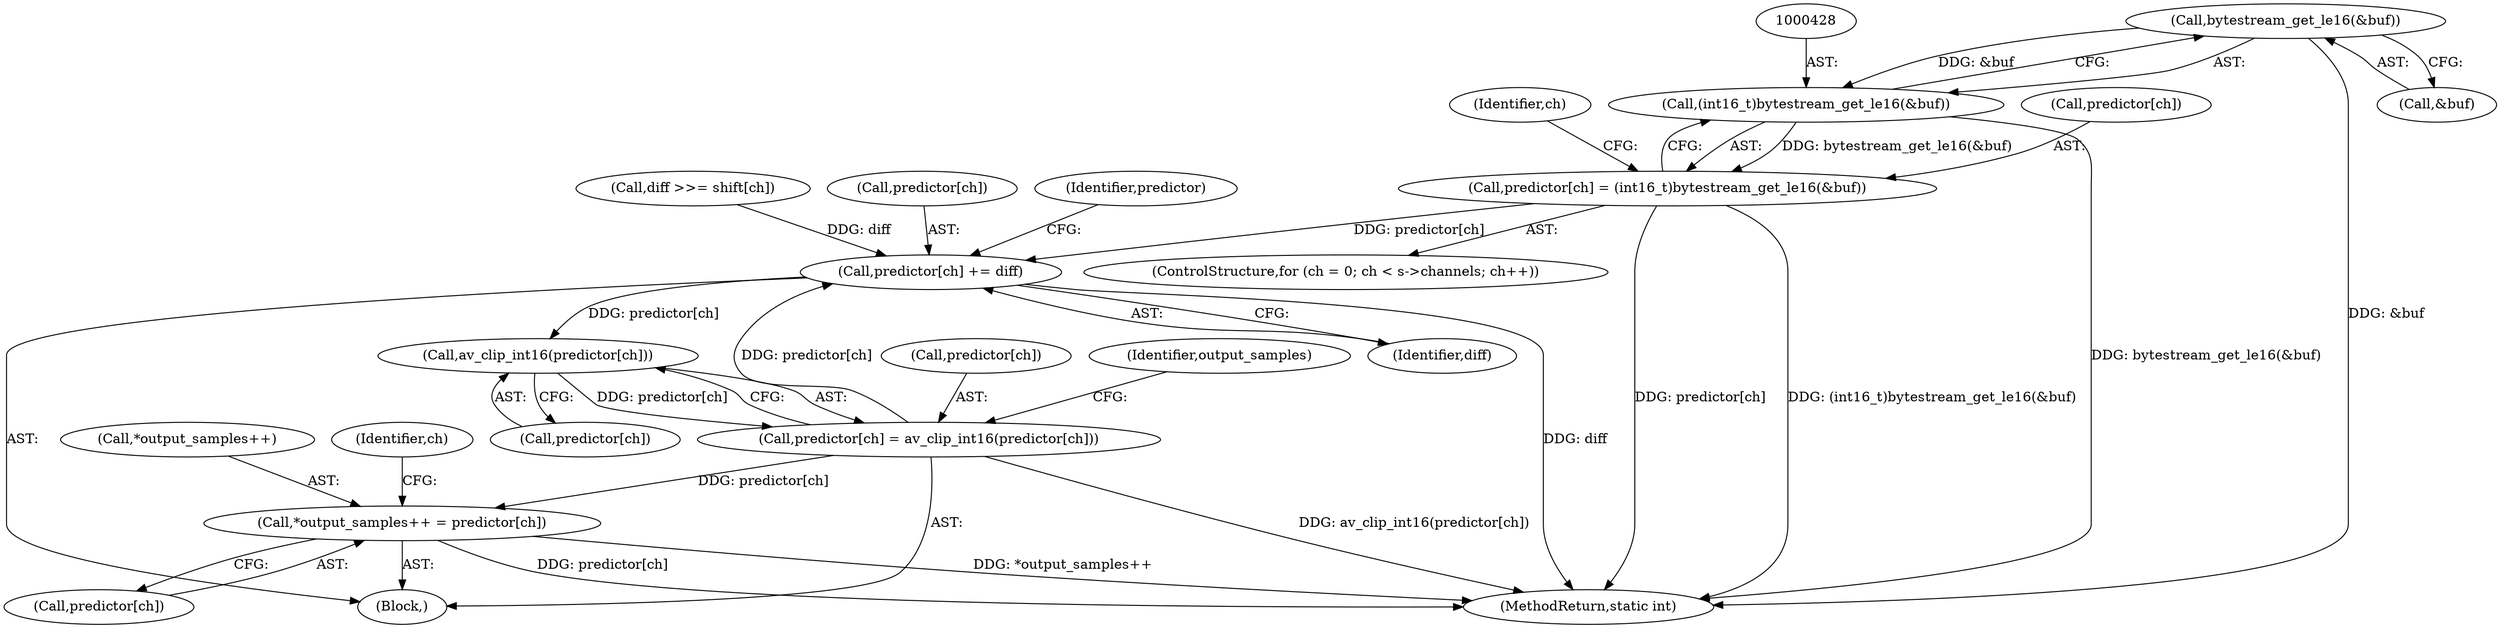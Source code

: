 digraph "0_libav_ce7aee9b733134649a6ce2fa743e51733f33e67e@pointer" {
"1000429" [label="(Call,bytestream_get_le16(&buf))"];
"1000427" [label="(Call,(int16_t)bytestream_get_le16(&buf))"];
"1000423" [label="(Call,predictor[ch] = (int16_t)bytestream_get_le16(&buf))"];
"1000490" [label="(Call,predictor[ch] += diff)"];
"1000499" [label="(Call,av_clip_int16(predictor[ch]))"];
"1000495" [label="(Call,predictor[ch] = av_clip_int16(predictor[ch]))"];
"1000503" [label="(Call,*output_samples++ = predictor[ch])"];
"1000496" [label="(Call,predictor[ch])"];
"1000497" [label="(Identifier,predictor)"];
"1000494" [label="(Identifier,diff)"];
"1000439" [label="(Block,)"];
"1000507" [label="(Call,predictor[ch])"];
"1000504" [label="(Call,*output_samples++)"];
"1000690" [label="(MethodReturn,static int)"];
"1000506" [label="(Identifier,output_samples)"];
"1000511" [label="(Identifier,ch)"];
"1000422" [label="(Identifier,ch)"];
"1000500" [label="(Call,predictor[ch])"];
"1000424" [label="(Call,predictor[ch])"];
"1000427" [label="(Call,(int16_t)bytestream_get_le16(&buf))"];
"1000495" [label="(Call,predictor[ch] = av_clip_int16(predictor[ch]))"];
"1000485" [label="(Call,diff >>= shift[ch])"];
"1000499" [label="(Call,av_clip_int16(predictor[ch]))"];
"1000423" [label="(Call,predictor[ch] = (int16_t)bytestream_get_le16(&buf))"];
"1000491" [label="(Call,predictor[ch])"];
"1000429" [label="(Call,bytestream_get_le16(&buf))"];
"1000430" [label="(Call,&buf)"];
"1000412" [label="(ControlStructure,for (ch = 0; ch < s->channels; ch++))"];
"1000490" [label="(Call,predictor[ch] += diff)"];
"1000503" [label="(Call,*output_samples++ = predictor[ch])"];
"1000429" -> "1000427"  [label="AST: "];
"1000429" -> "1000430"  [label="CFG: "];
"1000430" -> "1000429"  [label="AST: "];
"1000427" -> "1000429"  [label="CFG: "];
"1000429" -> "1000690"  [label="DDG: &buf"];
"1000429" -> "1000427"  [label="DDG: &buf"];
"1000427" -> "1000423"  [label="AST: "];
"1000428" -> "1000427"  [label="AST: "];
"1000423" -> "1000427"  [label="CFG: "];
"1000427" -> "1000690"  [label="DDG: bytestream_get_le16(&buf)"];
"1000427" -> "1000423"  [label="DDG: bytestream_get_le16(&buf)"];
"1000423" -> "1000412"  [label="AST: "];
"1000424" -> "1000423"  [label="AST: "];
"1000422" -> "1000423"  [label="CFG: "];
"1000423" -> "1000690"  [label="DDG: (int16_t)bytestream_get_le16(&buf)"];
"1000423" -> "1000690"  [label="DDG: predictor[ch]"];
"1000423" -> "1000490"  [label="DDG: predictor[ch]"];
"1000490" -> "1000439"  [label="AST: "];
"1000490" -> "1000494"  [label="CFG: "];
"1000491" -> "1000490"  [label="AST: "];
"1000494" -> "1000490"  [label="AST: "];
"1000497" -> "1000490"  [label="CFG: "];
"1000490" -> "1000690"  [label="DDG: diff"];
"1000485" -> "1000490"  [label="DDG: diff"];
"1000495" -> "1000490"  [label="DDG: predictor[ch]"];
"1000490" -> "1000499"  [label="DDG: predictor[ch]"];
"1000499" -> "1000495"  [label="AST: "];
"1000499" -> "1000500"  [label="CFG: "];
"1000500" -> "1000499"  [label="AST: "];
"1000495" -> "1000499"  [label="CFG: "];
"1000499" -> "1000495"  [label="DDG: predictor[ch]"];
"1000495" -> "1000439"  [label="AST: "];
"1000496" -> "1000495"  [label="AST: "];
"1000506" -> "1000495"  [label="CFG: "];
"1000495" -> "1000690"  [label="DDG: av_clip_int16(predictor[ch])"];
"1000495" -> "1000503"  [label="DDG: predictor[ch]"];
"1000503" -> "1000439"  [label="AST: "];
"1000503" -> "1000507"  [label="CFG: "];
"1000504" -> "1000503"  [label="AST: "];
"1000507" -> "1000503"  [label="AST: "];
"1000511" -> "1000503"  [label="CFG: "];
"1000503" -> "1000690"  [label="DDG: predictor[ch]"];
"1000503" -> "1000690"  [label="DDG: *output_samples++"];
}
